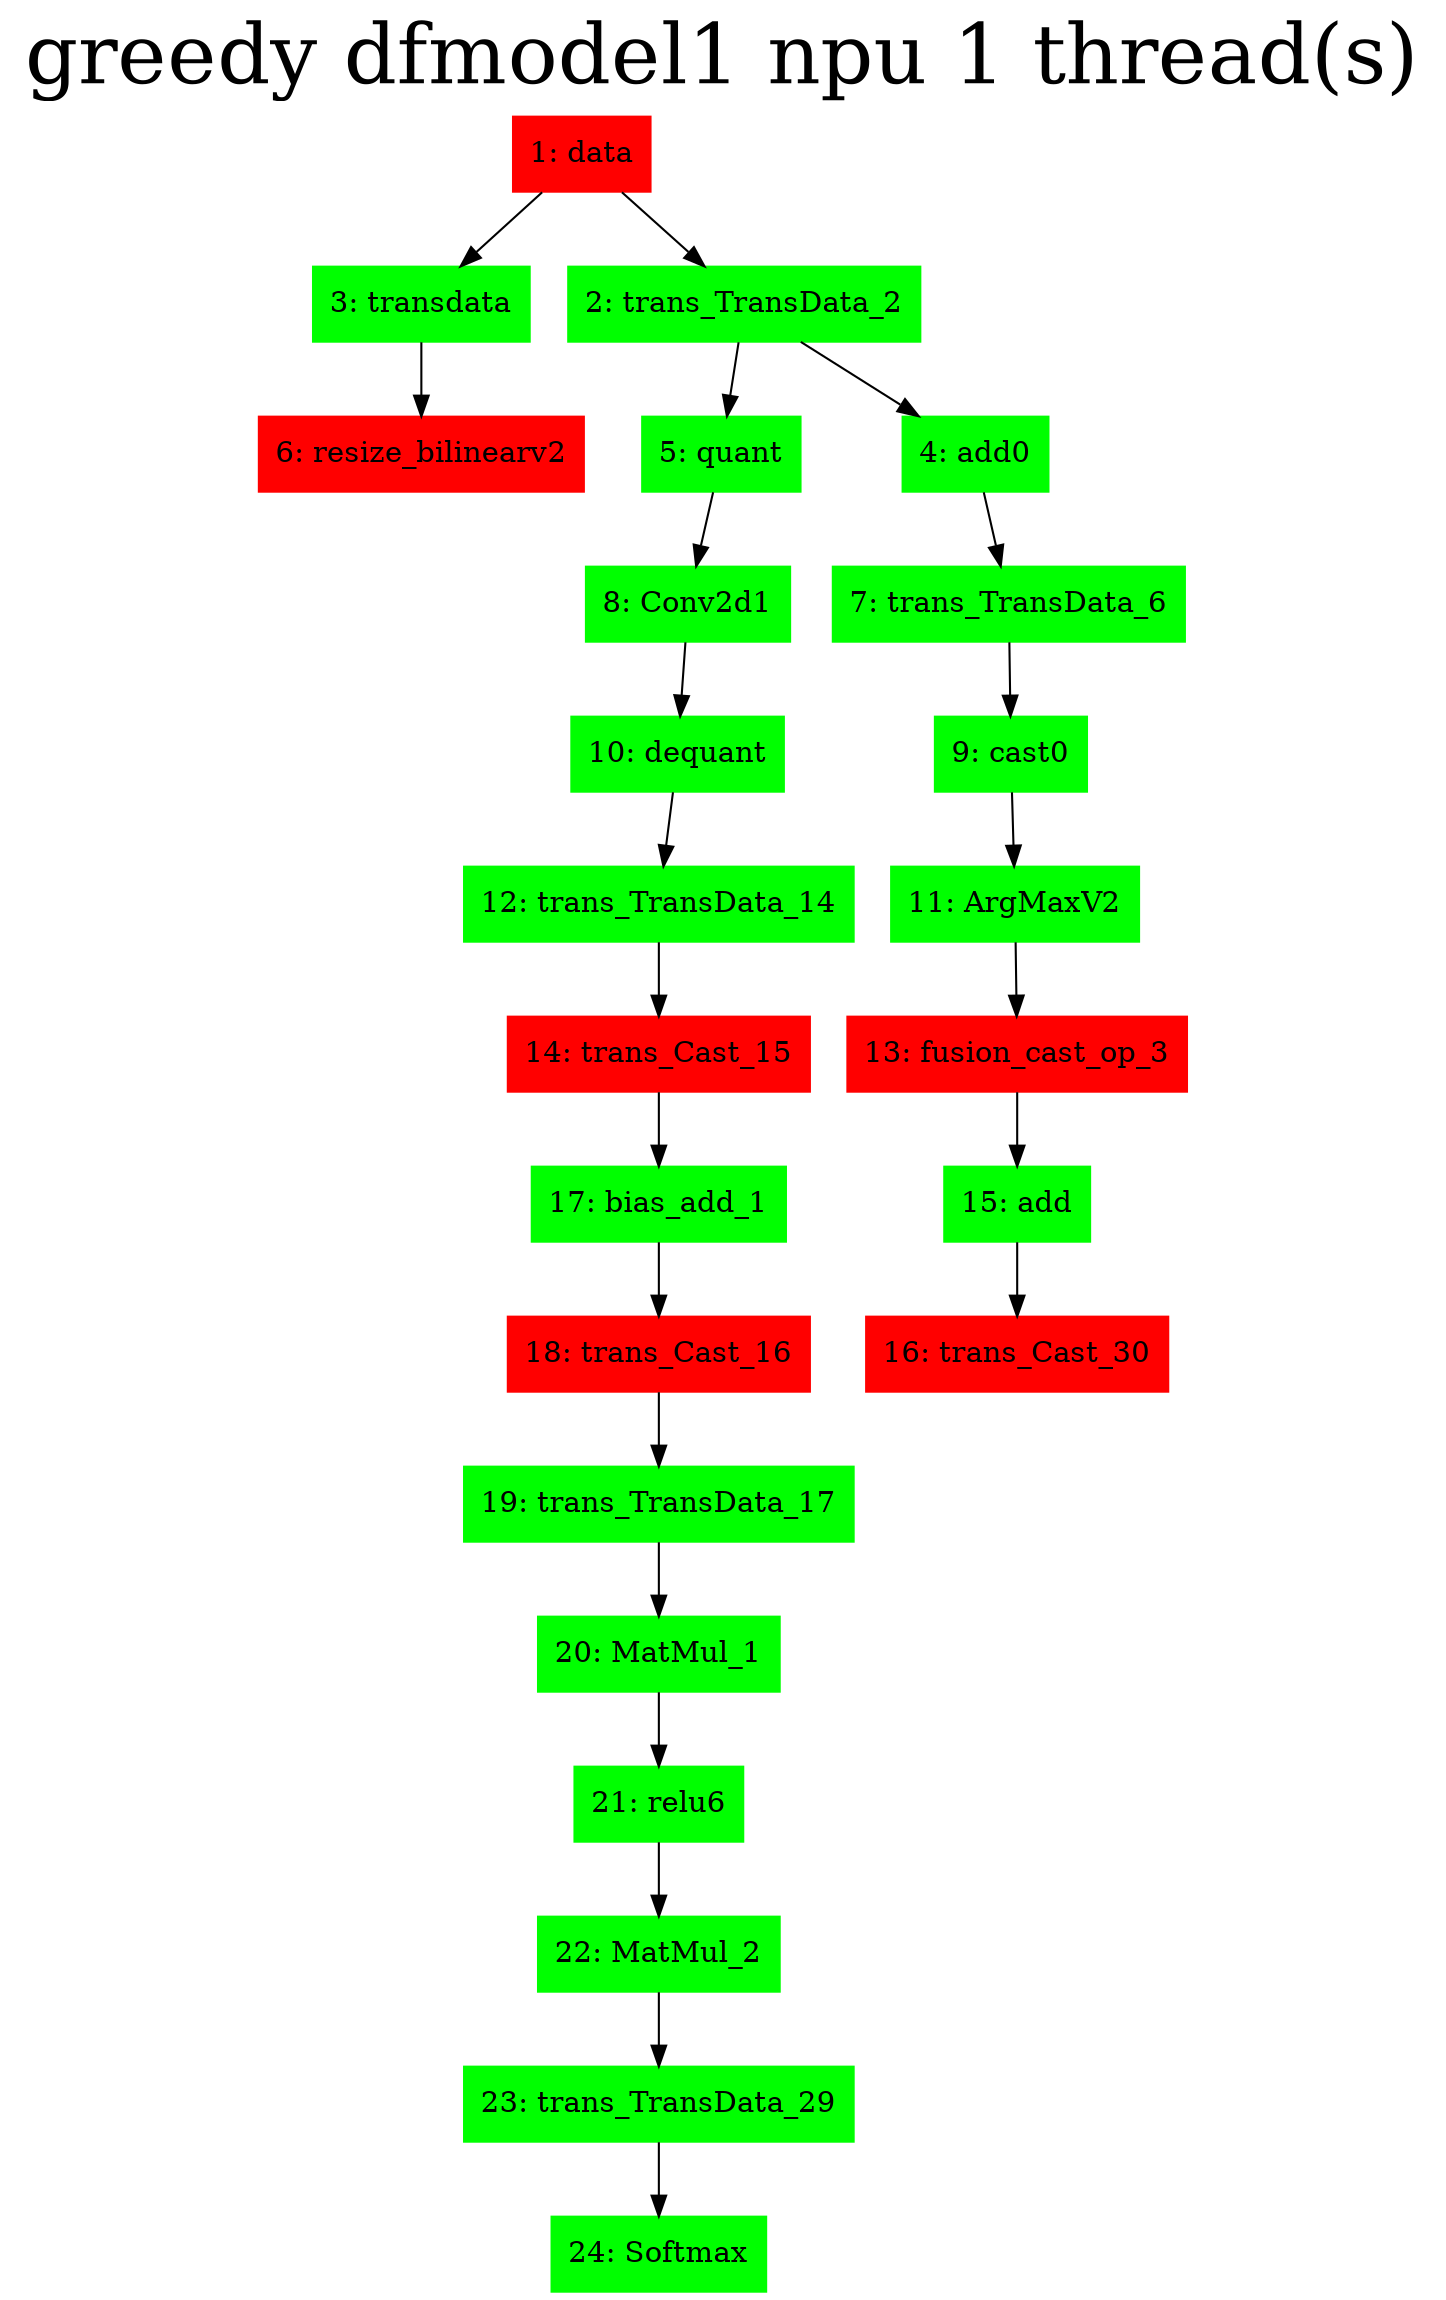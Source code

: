 digraph G {
label     = "greedy dfmodel1 npu 1 thread(s)"
    labelloc  =  t // t: Place the graph's title on top.
    fontsize  = 40 // Make title stand out by giving a large font size
    fontcolor = black"1: data"->"3: transdata";
"1: data"->"2: trans_TransData_2";
"1: data" [shape=box,style=filled,color=red];
"3: transdata"->"6: resize_bilinearv2";
"3: transdata" [shape=box,style=filled,color=green];
"2: trans_TransData_2"->"5: quant";
"2: trans_TransData_2"->"4: add0";
"2: trans_TransData_2" [shape=box,style=filled,color=green];
"4: add0"->"7: trans_TransData_6";
"4: add0" [shape=box,style=filled,color=green];
"7: trans_TransData_6"->"9: cast0";
"7: trans_TransData_6" [shape=box,style=filled,color=green];
"9: cast0"->"11: ArgMaxV2";
"9: cast0" [shape=box,style=filled,color=green];
"5: quant"->"8: Conv2d1";
"5: quant" [shape=box,style=filled,color=green];
"8: Conv2d1"->"10: dequant";
"8: Conv2d1" [shape=box,style=filled,color=green];
"10: dequant"->"12: trans_TransData_14";
"10: dequant" [shape=box,style=filled,color=green];
"12: trans_TransData_14"->"14: trans_Cast_15";
"12: trans_TransData_14" [shape=box,style=filled,color=green];
"14: trans_Cast_15"->"17: bias_add_1";
"14: trans_Cast_15" [shape=box,style=filled,color=red];
"6: resize_bilinearv2" [shape=box,style=filled,color=red];
"11: ArgMaxV2"->"13: fusion_cast_op_3";
"11: ArgMaxV2" [shape=box,style=filled,color=green];
"13: fusion_cast_op_3"->"15: add";
"13: fusion_cast_op_3" [shape=box,style=filled,color=red];
"15: add"->"16: trans_Cast_30";
"15: add" [shape=box,style=filled,color=green];
"16: trans_Cast_30" [shape=box,style=filled,color=red];
"17: bias_add_1"->"18: trans_Cast_16";
"17: bias_add_1" [shape=box,style=filled,color=green];
"18: trans_Cast_16"->"19: trans_TransData_17";
"18: trans_Cast_16" [shape=box,style=filled,color=red];
"19: trans_TransData_17"->"20: MatMul_1";
"19: trans_TransData_17" [shape=box,style=filled,color=green];
"20: MatMul_1"->"21: relu6";
"20: MatMul_1" [shape=box,style=filled,color=green];
"21: relu6"->"22: MatMul_2";
"21: relu6" [shape=box,style=filled,color=green];
"22: MatMul_2"->"23: trans_TransData_29";
"22: MatMul_2" [shape=box,style=filled,color=green];
"23: trans_TransData_29"->"24: Softmax";
"23: trans_TransData_29" [shape=box,style=filled,color=green];
"24: Softmax" [shape=box,style=filled,color=green];
}